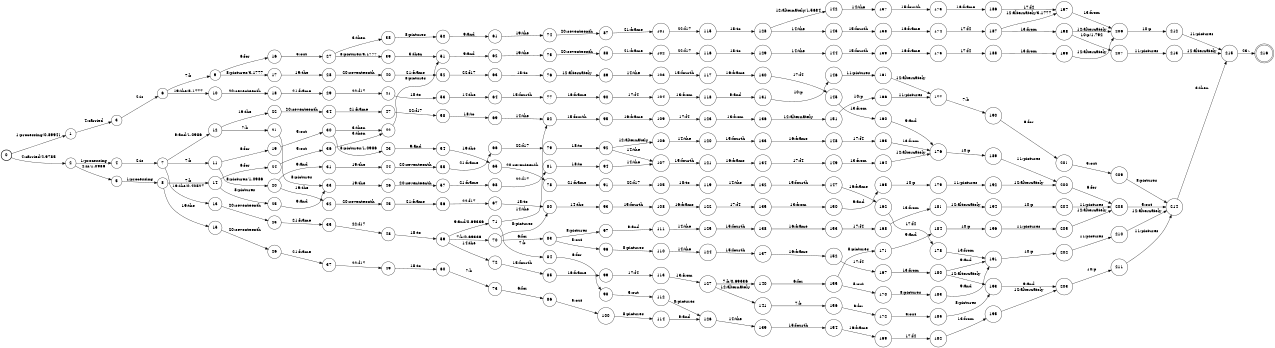 digraph FST {
rankdir = LR;
size = "8.5,11";
label = "";
center = 1;
orientation = Portrait;
ranksep = "0.4";
nodesep = "0.25";
0 [label = "0", shape = circle, style = bold, fontsize = 14]
	0 -> 1 [label = "1:processing/0.89941", fontsize = 14];
	0 -> 2 [label = "4:carried/2.9785", fontsize = 14];
1 [label = "1", shape = circle, style = solid, fontsize = 14]
	1 -> 3 [label = "4:carried", fontsize = 14];
2 [label = "2", shape = circle, style = solid, fontsize = 14]
	2 -> 4 [label = "1:processing", fontsize = 14];
	2 -> 5 [label = "2:is/1.0986", fontsize = 14];
3 [label = "3", shape = circle, style = solid, fontsize = 14]
	3 -> 6 [label = "2:is", fontsize = 14];
4 [label = "4", shape = circle, style = solid, fontsize = 14]
	4 -> 7 [label = "2:is", fontsize = 14];
5 [label = "5", shape = circle, style = solid, fontsize = 14]
	5 -> 8 [label = "1:processing", fontsize = 14];
6 [label = "6", shape = circle, style = solid, fontsize = 14]
	6 -> 9 [label = "7:b", fontsize = 14];
	6 -> 10 [label = "19:the/3.1777", fontsize = 14];
7 [label = "7", shape = circle, style = solid, fontsize = 14]
	7 -> 11 [label = "7:b", fontsize = 14];
	7 -> 12 [label = "9:and/1.0986", fontsize = 14];
	7 -> 13 [label = "19:the/0.40527", fontsize = 14];
8 [label = "8", shape = circle, style = solid, fontsize = 14]
	8 -> 14 [label = "7:b", fontsize = 14];
	8 -> 15 [label = "19:the", fontsize = 14];
9 [label = "9", shape = circle, style = solid, fontsize = 14]
	9 -> 16 [label = "6:for", fontsize = 14];
	9 -> 17 [label = "8:pictures/3.1777", fontsize = 14];
10 [label = "10", shape = circle, style = solid, fontsize = 14]
	10 -> 18 [label = "20:seventeenth", fontsize = 14];
11 [label = "11", shape = circle, style = solid, fontsize = 14]
	11 -> 19 [label = "6:for", fontsize = 14];
	11 -> 20 [label = "8:pictures/1.0986", fontsize = 14];
12 [label = "12", shape = circle, style = solid, fontsize = 14]
	12 -> 21 [label = "7:b", fontsize = 14];
	12 -> 22 [label = "19:the", fontsize = 14];
13 [label = "13", shape = circle, style = solid, fontsize = 14]
	13 -> 23 [label = "20:seventeenth", fontsize = 14];
14 [label = "14", shape = circle, style = solid, fontsize = 14]
	14 -> 24 [label = "6:for", fontsize = 14];
	14 -> 25 [label = "8:pictures", fontsize = 14];
15 [label = "15", shape = circle, style = solid, fontsize = 14]
	15 -> 26 [label = "20:seventeenth", fontsize = 14];
16 [label = "16", shape = circle, style = solid, fontsize = 14]
	16 -> 27 [label = "5:out", fontsize = 14];
17 [label = "17", shape = circle, style = solid, fontsize = 14]
	17 -> 28 [label = "19:the", fontsize = 14];
18 [label = "18", shape = circle, style = solid, fontsize = 14]
	18 -> 29 [label = "21:frame", fontsize = 14];
19 [label = "19", shape = circle, style = solid, fontsize = 14]
	19 -> 30 [label = "5:out", fontsize = 14];
20 [label = "20", shape = circle, style = solid, fontsize = 14]
	20 -> 31 [label = "9:and", fontsize = 14];
	20 -> 32 [label = "19:the", fontsize = 14];
21 [label = "21", shape = circle, style = solid, fontsize = 14]
	21 -> 33 [label = "8:pictures", fontsize = 14];
22 [label = "22", shape = circle, style = solid, fontsize = 14]
	22 -> 34 [label = "20:seventeenth", fontsize = 14];
23 [label = "23", shape = circle, style = solid, fontsize = 14]
	23 -> 35 [label = "21:frame", fontsize = 14];
24 [label = "24", shape = circle, style = solid, fontsize = 14]
	24 -> 36 [label = "5:out", fontsize = 14];
25 [label = "25", shape = circle, style = solid, fontsize = 14]
	25 -> 33 [label = "9:and", fontsize = 14];
26 [label = "26", shape = circle, style = solid, fontsize = 14]
	26 -> 37 [label = "21:frame", fontsize = 14];
27 [label = "27", shape = circle, style = solid, fontsize = 14]
	27 -> 38 [label = "3:then", fontsize = 14];
	27 -> 39 [label = "8:pictures/3.1777", fontsize = 14];
28 [label = "28", shape = circle, style = solid, fontsize = 14]
	28 -> 40 [label = "20:seventeenth", fontsize = 14];
29 [label = "29", shape = circle, style = solid, fontsize = 14]
	29 -> 41 [label = "22:f17", fontsize = 14];
30 [label = "30", shape = circle, style = solid, fontsize = 14]
	30 -> 42 [label = "3:then", fontsize = 14];
	30 -> 43 [label = "8:pictures/1.0986", fontsize = 14];
31 [label = "31", shape = circle, style = solid, fontsize = 14]
	31 -> 44 [label = "19:the", fontsize = 14];
32 [label = "32", shape = circle, style = solid, fontsize = 14]
	32 -> 45 [label = "20:seventeenth", fontsize = 14];
33 [label = "33", shape = circle, style = solid, fontsize = 14]
	33 -> 46 [label = "19:the", fontsize = 14];
34 [label = "34", shape = circle, style = solid, fontsize = 14]
	34 -> 47 [label = "21:frame", fontsize = 14];
35 [label = "35", shape = circle, style = solid, fontsize = 14]
	35 -> 48 [label = "22:f17", fontsize = 14];
36 [label = "36", shape = circle, style = solid, fontsize = 14]
	36 -> 42 [label = "3:then", fontsize = 14];
37 [label = "37", shape = circle, style = solid, fontsize = 14]
	37 -> 49 [label = "22:f17", fontsize = 14];
38 [label = "38", shape = circle, style = solid, fontsize = 14]
	38 -> 50 [label = "8:pictures", fontsize = 14];
39 [label = "39", shape = circle, style = solid, fontsize = 14]
	39 -> 51 [label = "3:then", fontsize = 14];
40 [label = "40", shape = circle, style = solid, fontsize = 14]
	40 -> 52 [label = "21:frame", fontsize = 14];
41 [label = "41", shape = circle, style = solid, fontsize = 14]
	41 -> 53 [label = "18:to", fontsize = 14];
42 [label = "42", shape = circle, style = solid, fontsize = 14]
	42 -> 51 [label = "8:pictures", fontsize = 14];
43 [label = "43", shape = circle, style = solid, fontsize = 14]
	43 -> 54 [label = "9:and", fontsize = 14];
44 [label = "44", shape = circle, style = solid, fontsize = 14]
	44 -> 55 [label = "20:seventeenth", fontsize = 14];
45 [label = "45", shape = circle, style = solid, fontsize = 14]
	45 -> 56 [label = "21:frame", fontsize = 14];
46 [label = "46", shape = circle, style = solid, fontsize = 14]
	46 -> 57 [label = "20:seventeenth", fontsize = 14];
47 [label = "47", shape = circle, style = solid, fontsize = 14]
	47 -> 58 [label = "22:f17", fontsize = 14];
48 [label = "48", shape = circle, style = solid, fontsize = 14]
	48 -> 59 [label = "18:to", fontsize = 14];
49 [label = "49", shape = circle, style = solid, fontsize = 14]
	49 -> 60 [label = "18:to", fontsize = 14];
50 [label = "50", shape = circle, style = solid, fontsize = 14]
	50 -> 61 [label = "9:and", fontsize = 14];
51 [label = "51", shape = circle, style = solid, fontsize = 14]
	51 -> 62 [label = "9:and", fontsize = 14];
52 [label = "52", shape = circle, style = solid, fontsize = 14]
	52 -> 63 [label = "22:f17", fontsize = 14];
53 [label = "53", shape = circle, style = solid, fontsize = 14]
	53 -> 64 [label = "14:the", fontsize = 14];
54 [label = "54", shape = circle, style = solid, fontsize = 14]
	54 -> 65 [label = "19:the", fontsize = 14];
55 [label = "55", shape = circle, style = solid, fontsize = 14]
	55 -> 66 [label = "21:frame", fontsize = 14];
56 [label = "56", shape = circle, style = solid, fontsize = 14]
	56 -> 67 [label = "22:f17", fontsize = 14];
57 [label = "57", shape = circle, style = solid, fontsize = 14]
	57 -> 68 [label = "21:frame", fontsize = 14];
58 [label = "58", shape = circle, style = solid, fontsize = 14]
	58 -> 69 [label = "18:to", fontsize = 14];
59 [label = "59", shape = circle, style = solid, fontsize = 14]
	59 -> 70 [label = "7:b/0.69336", fontsize = 14];
	59 -> 71 [label = "9:and/0.69336", fontsize = 14];
	59 -> 72 [label = "14:the", fontsize = 14];
60 [label = "60", shape = circle, style = solid, fontsize = 14]
	60 -> 73 [label = "7:b", fontsize = 14];
61 [label = "61", shape = circle, style = solid, fontsize = 14]
	61 -> 74 [label = "19:the", fontsize = 14];
62 [label = "62", shape = circle, style = solid, fontsize = 14]
	62 -> 75 [label = "19:the", fontsize = 14];
63 [label = "63", shape = circle, style = solid, fontsize = 14]
	63 -> 76 [label = "18:to", fontsize = 14];
64 [label = "64", shape = circle, style = solid, fontsize = 14]
	64 -> 77 [label = "15:fourth", fontsize = 14];
65 [label = "65", shape = circle, style = solid, fontsize = 14]
	65 -> 78 [label = "20:seventeenth", fontsize = 14];
66 [label = "66", shape = circle, style = solid, fontsize = 14]
	66 -> 79 [label = "22:f17", fontsize = 14];
67 [label = "67", shape = circle, style = solid, fontsize = 14]
	67 -> 80 [label = "18:to", fontsize = 14];
68 [label = "68", shape = circle, style = solid, fontsize = 14]
	68 -> 81 [label = "22:f17", fontsize = 14];
69 [label = "69", shape = circle, style = solid, fontsize = 14]
	69 -> 82 [label = "14:the", fontsize = 14];
70 [label = "70", shape = circle, style = solid, fontsize = 14]
	70 -> 83 [label = "6:for", fontsize = 14];
	70 -> 80 [label = "8:pictures", fontsize = 14];
71 [label = "71", shape = circle, style = solid, fontsize = 14]
	71 -> 84 [label = "7:b", fontsize = 14];
	71 -> 82 [label = "14:the", fontsize = 14];
72 [label = "72", shape = circle, style = solid, fontsize = 14]
	72 -> 85 [label = "15:fourth", fontsize = 14];
73 [label = "73", shape = circle, style = solid, fontsize = 14]
	73 -> 86 [label = "6:for", fontsize = 14];
74 [label = "74", shape = circle, style = solid, fontsize = 14]
	74 -> 87 [label = "20:seventeenth", fontsize = 14];
75 [label = "75", shape = circle, style = solid, fontsize = 14]
	75 -> 88 [label = "20:seventeenth", fontsize = 14];
76 [label = "76", shape = circle, style = solid, fontsize = 14]
	76 -> 89 [label = "12:alternately", fontsize = 14];
77 [label = "77", shape = circle, style = solid, fontsize = 14]
	77 -> 90 [label = "16:frame", fontsize = 14];
78 [label = "78", shape = circle, style = solid, fontsize = 14]
	78 -> 91 [label = "21:frame", fontsize = 14];
79 [label = "79", shape = circle, style = solid, fontsize = 14]
	79 -> 92 [label = "18:to", fontsize = 14];
80 [label = "80", shape = circle, style = solid, fontsize = 14]
	80 -> 93 [label = "14:the", fontsize = 14];
81 [label = "81", shape = circle, style = solid, fontsize = 14]
	81 -> 94 [label = "18:to", fontsize = 14];
82 [label = "82", shape = circle, style = solid, fontsize = 14]
	82 -> 95 [label = "15:fourth", fontsize = 14];
83 [label = "83", shape = circle, style = solid, fontsize = 14]
	83 -> 96 [label = "5:out", fontsize = 14];
	83 -> 97 [label = "8:pictures", fontsize = 14];
84 [label = "84", shape = circle, style = solid, fontsize = 14]
	84 -> 98 [label = "6:for", fontsize = 14];
85 [label = "85", shape = circle, style = solid, fontsize = 14]
	85 -> 99 [label = "16:frame", fontsize = 14];
86 [label = "86", shape = circle, style = solid, fontsize = 14]
	86 -> 100 [label = "5:out", fontsize = 14];
87 [label = "87", shape = circle, style = solid, fontsize = 14]
	87 -> 101 [label = "21:frame", fontsize = 14];
88 [label = "88", shape = circle, style = solid, fontsize = 14]
	88 -> 102 [label = "21:frame", fontsize = 14];
89 [label = "89", shape = circle, style = solid, fontsize = 14]
	89 -> 103 [label = "14:the", fontsize = 14];
90 [label = "90", shape = circle, style = solid, fontsize = 14]
	90 -> 104 [label = "17:f4", fontsize = 14];
91 [label = "91", shape = circle, style = solid, fontsize = 14]
	91 -> 105 [label = "22:f17", fontsize = 14];
92 [label = "92", shape = circle, style = solid, fontsize = 14]
	92 -> 106 [label = "12:alternately", fontsize = 14];
	92 -> 107 [label = "14:the", fontsize = 14];
93 [label = "93", shape = circle, style = solid, fontsize = 14]
	93 -> 108 [label = "15:fourth", fontsize = 14];
94 [label = "94", shape = circle, style = solid, fontsize = 14]
	94 -> 107 [label = "14:the", fontsize = 14];
95 [label = "95", shape = circle, style = solid, fontsize = 14]
	95 -> 109 [label = "16:frame", fontsize = 14];
96 [label = "96", shape = circle, style = solid, fontsize = 14]
	96 -> 110 [label = "8:pictures", fontsize = 14];
97 [label = "97", shape = circle, style = solid, fontsize = 14]
	97 -> 111 [label = "9:and", fontsize = 14];
98 [label = "98", shape = circle, style = solid, fontsize = 14]
	98 -> 112 [label = "5:out", fontsize = 14];
99 [label = "99", shape = circle, style = solid, fontsize = 14]
	99 -> 113 [label = "17:f4", fontsize = 14];
100 [label = "100", shape = circle, style = solid, fontsize = 14]
	100 -> 114 [label = "8:pictures", fontsize = 14];
101 [label = "101", shape = circle, style = solid, fontsize = 14]
	101 -> 115 [label = "22:f17", fontsize = 14];
102 [label = "102", shape = circle, style = solid, fontsize = 14]
	102 -> 116 [label = "22:f17", fontsize = 14];
103 [label = "103", shape = circle, style = solid, fontsize = 14]
	103 -> 117 [label = "15:fourth", fontsize = 14];
104 [label = "104", shape = circle, style = solid, fontsize = 14]
	104 -> 118 [label = "13:from", fontsize = 14];
105 [label = "105", shape = circle, style = solid, fontsize = 14]
	105 -> 119 [label = "18:to", fontsize = 14];
106 [label = "106", shape = circle, style = solid, fontsize = 14]
	106 -> 120 [label = "14:the", fontsize = 14];
107 [label = "107", shape = circle, style = solid, fontsize = 14]
	107 -> 121 [label = "15:fourth", fontsize = 14];
108 [label = "108", shape = circle, style = solid, fontsize = 14]
	108 -> 122 [label = "16:frame", fontsize = 14];
109 [label = "109", shape = circle, style = solid, fontsize = 14]
	109 -> 123 [label = "17:f4", fontsize = 14];
110 [label = "110", shape = circle, style = solid, fontsize = 14]
	110 -> 124 [label = "14:the", fontsize = 14];
111 [label = "111", shape = circle, style = solid, fontsize = 14]
	111 -> 125 [label = "14:the", fontsize = 14];
112 [label = "112", shape = circle, style = solid, fontsize = 14]
	112 -> 126 [label = "8:pictures", fontsize = 14];
113 [label = "113", shape = circle, style = solid, fontsize = 14]
	113 -> 127 [label = "13:from", fontsize = 14];
114 [label = "114", shape = circle, style = solid, fontsize = 14]
	114 -> 126 [label = "9:and", fontsize = 14];
115 [label = "115", shape = circle, style = solid, fontsize = 14]
	115 -> 128 [label = "18:to", fontsize = 14];
116 [label = "116", shape = circle, style = solid, fontsize = 14]
	116 -> 129 [label = "18:to", fontsize = 14];
117 [label = "117", shape = circle, style = solid, fontsize = 14]
	117 -> 130 [label = "16:frame", fontsize = 14];
118 [label = "118", shape = circle, style = solid, fontsize = 14]
	118 -> 131 [label = "9:and", fontsize = 14];
119 [label = "119", shape = circle, style = solid, fontsize = 14]
	119 -> 132 [label = "14:the", fontsize = 14];
120 [label = "120", shape = circle, style = solid, fontsize = 14]
	120 -> 133 [label = "15:fourth", fontsize = 14];
121 [label = "121", shape = circle, style = solid, fontsize = 14]
	121 -> 134 [label = "16:frame", fontsize = 14];
122 [label = "122", shape = circle, style = solid, fontsize = 14]
	122 -> 135 [label = "17:f4", fontsize = 14];
123 [label = "123", shape = circle, style = solid, fontsize = 14]
	123 -> 136 [label = "13:from", fontsize = 14];
124 [label = "124", shape = circle, style = solid, fontsize = 14]
	124 -> 137 [label = "15:fourth", fontsize = 14];
125 [label = "125", shape = circle, style = solid, fontsize = 14]
	125 -> 138 [label = "15:fourth", fontsize = 14];
126 [label = "126", shape = circle, style = solid, fontsize = 14]
	126 -> 139 [label = "14:the", fontsize = 14];
127 [label = "127", shape = circle, style = solid, fontsize = 14]
	127 -> 140 [label = "7:b/0.69336", fontsize = 14];
	127 -> 141 [label = "12:alternately", fontsize = 14];
128 [label = "128", shape = circle, style = solid, fontsize = 14]
	128 -> 142 [label = "12:alternately/1.5684", fontsize = 14];
	128 -> 143 [label = "14:the", fontsize = 14];
129 [label = "129", shape = circle, style = solid, fontsize = 14]
	129 -> 144 [label = "14:the", fontsize = 14];
130 [label = "130", shape = circle, style = solid, fontsize = 14]
	130 -> 145 [label = "17:f4", fontsize = 14];
131 [label = "131", shape = circle, style = solid, fontsize = 14]
	131 -> 146 [label = "10:p", fontsize = 14];
132 [label = "132", shape = circle, style = solid, fontsize = 14]
	132 -> 147 [label = "15:fourth", fontsize = 14];
133 [label = "133", shape = circle, style = solid, fontsize = 14]
	133 -> 148 [label = "16:frame", fontsize = 14];
134 [label = "134", shape = circle, style = solid, fontsize = 14]
	134 -> 149 [label = "17:f4", fontsize = 14];
135 [label = "135", shape = circle, style = solid, fontsize = 14]
	135 -> 150 [label = "13:from", fontsize = 14];
136 [label = "136", shape = circle, style = solid, fontsize = 14]
	136 -> 151 [label = "12:alternately", fontsize = 14];
137 [label = "137", shape = circle, style = solid, fontsize = 14]
	137 -> 152 [label = "16:frame", fontsize = 14];
138 [label = "138", shape = circle, style = solid, fontsize = 14]
	138 -> 153 [label = "16:frame", fontsize = 14];
139 [label = "139", shape = circle, style = solid, fontsize = 14]
	139 -> 154 [label = "15:fourth", fontsize = 14];
140 [label = "140", shape = circle, style = solid, fontsize = 14]
	140 -> 155 [label = "6:for", fontsize = 14];
141 [label = "141", shape = circle, style = solid, fontsize = 14]
	141 -> 156 [label = "7:b", fontsize = 14];
142 [label = "142", shape = circle, style = solid, fontsize = 14]
	142 -> 157 [label = "14:the", fontsize = 14];
143 [label = "143", shape = circle, style = solid, fontsize = 14]
	143 -> 158 [label = "15:fourth", fontsize = 14];
144 [label = "144", shape = circle, style = solid, fontsize = 14]
	144 -> 159 [label = "15:fourth", fontsize = 14];
145 [label = "145", shape = circle, style = solid, fontsize = 14]
	145 -> 160 [label = "13:from", fontsize = 14];
146 [label = "146", shape = circle, style = solid, fontsize = 14]
	146 -> 161 [label = "11:pictures", fontsize = 14];
147 [label = "147", shape = circle, style = solid, fontsize = 14]
	147 -> 162 [label = "16:frame", fontsize = 14];
148 [label = "148", shape = circle, style = solid, fontsize = 14]
	148 -> 163 [label = "17:f4", fontsize = 14];
149 [label = "149", shape = circle, style = solid, fontsize = 14]
	149 -> 164 [label = "13:from", fontsize = 14];
150 [label = "150", shape = circle, style = solid, fontsize = 14]
	150 -> 165 [label = "9:and", fontsize = 14];
151 [label = "151", shape = circle, style = solid, fontsize = 14]
	151 -> 166 [label = "10:p", fontsize = 14];
152 [label = "152", shape = circle, style = solid, fontsize = 14]
	152 -> 167 [label = "17:f4", fontsize = 14];
153 [label = "153", shape = circle, style = solid, fontsize = 14]
	153 -> 168 [label = "17:f4", fontsize = 14];
154 [label = "154", shape = circle, style = solid, fontsize = 14]
	154 -> 169 [label = "16:frame", fontsize = 14];
155 [label = "155", shape = circle, style = solid, fontsize = 14]
	155 -> 170 [label = "5:out", fontsize = 14];
	155 -> 171 [label = "8:pictures", fontsize = 14];
156 [label = "156", shape = circle, style = solid, fontsize = 14]
	156 -> 172 [label = "6:for", fontsize = 14];
157 [label = "157", shape = circle, style = solid, fontsize = 14]
	157 -> 173 [label = "15:fourth", fontsize = 14];
158 [label = "158", shape = circle, style = solid, fontsize = 14]
	158 -> 174 [label = "16:frame", fontsize = 14];
159 [label = "159", shape = circle, style = solid, fontsize = 14]
	159 -> 175 [label = "16:frame", fontsize = 14];
160 [label = "160", shape = circle, style = solid, fontsize = 14]
	160 -> 176 [label = "9:and", fontsize = 14];
161 [label = "161", shape = circle, style = solid, fontsize = 14]
	161 -> 177 [label = "12:alternately", fontsize = 14];
162 [label = "162", shape = circle, style = solid, fontsize = 14]
	162 -> 178 [label = "17:f4", fontsize = 14];
163 [label = "163", shape = circle, style = solid, fontsize = 14]
	163 -> 176 [label = "13:from", fontsize = 14];
164 [label = "164", shape = circle, style = solid, fontsize = 14]
	164 -> 176 [label = "12:alternately", fontsize = 14];
165 [label = "165", shape = circle, style = solid, fontsize = 14]
	165 -> 179 [label = "10:p", fontsize = 14];
166 [label = "166", shape = circle, style = solid, fontsize = 14]
	166 -> 177 [label = "11:pictures", fontsize = 14];
167 [label = "167", shape = circle, style = solid, fontsize = 14]
	167 -> 180 [label = "13:from", fontsize = 14];
168 [label = "168", shape = circle, style = solid, fontsize = 14]
	168 -> 181 [label = "13:from", fontsize = 14];
169 [label = "169", shape = circle, style = solid, fontsize = 14]
	169 -> 182 [label = "17:f4", fontsize = 14];
170 [label = "170", shape = circle, style = solid, fontsize = 14]
	170 -> 183 [label = "8:pictures", fontsize = 14];
171 [label = "171", shape = circle, style = solid, fontsize = 14]
	171 -> 184 [label = "9:and", fontsize = 14];
172 [label = "172", shape = circle, style = solid, fontsize = 14]
	172 -> 185 [label = "5:out", fontsize = 14];
173 [label = "173", shape = circle, style = solid, fontsize = 14]
	173 -> 186 [label = "16:frame", fontsize = 14];
174 [label = "174", shape = circle, style = solid, fontsize = 14]
	174 -> 187 [label = "17:f4", fontsize = 14];
175 [label = "175", shape = circle, style = solid, fontsize = 14]
	175 -> 188 [label = "17:f4", fontsize = 14];
176 [label = "176", shape = circle, style = solid, fontsize = 14]
	176 -> 189 [label = "10:p", fontsize = 14];
177 [label = "177", shape = circle, style = solid, fontsize = 14]
	177 -> 190 [label = "7:b", fontsize = 14];
178 [label = "178", shape = circle, style = solid, fontsize = 14]
	178 -> 191 [label = "13:from", fontsize = 14];
179 [label = "179", shape = circle, style = solid, fontsize = 14]
	179 -> 192 [label = "11:pictures", fontsize = 14];
180 [label = "180", shape = circle, style = solid, fontsize = 14]
	180 -> 191 [label = "9:and", fontsize = 14];
	180 -> 193 [label = "12:alternately", fontsize = 14];
181 [label = "181", shape = circle, style = solid, fontsize = 14]
	181 -> 194 [label = "12:alternately", fontsize = 14];
182 [label = "182", shape = circle, style = solid, fontsize = 14]
	182 -> 195 [label = "13:from", fontsize = 14];
183 [label = "183", shape = circle, style = solid, fontsize = 14]
	183 -> 191 [label = "9:and", fontsize = 14];
184 [label = "184", shape = circle, style = solid, fontsize = 14]
	184 -> 196 [label = "10:p", fontsize = 14];
185 [label = "185", shape = circle, style = solid, fontsize = 14]
	185 -> 193 [label = "8:pictures", fontsize = 14];
186 [label = "186", shape = circle, style = solid, fontsize = 14]
	186 -> 197 [label = "17:f4", fontsize = 14];
187 [label = "187", shape = circle, style = solid, fontsize = 14]
	187 -> 197 [label = "12:alternately/3.1777", fontsize = 14];
	187 -> 198 [label = "13:from", fontsize = 14];
188 [label = "188", shape = circle, style = solid, fontsize = 14]
	188 -> 199 [label = "13:from", fontsize = 14];
189 [label = "189", shape = circle, style = solid, fontsize = 14]
	189 -> 200 [label = "11:pictures", fontsize = 14];
190 [label = "190", shape = circle, style = solid, fontsize = 14]
	190 -> 201 [label = "6:for", fontsize = 14];
191 [label = "191", shape = circle, style = solid, fontsize = 14]
	191 -> 202 [label = "10:p", fontsize = 14];
192 [label = "192", shape = circle, style = solid, fontsize = 14]
	192 -> 200 [label = "12:alternately", fontsize = 14];
193 [label = "193", shape = circle, style = solid, fontsize = 14]
	193 -> 203 [label = "9:and", fontsize = 14];
194 [label = "194", shape = circle, style = solid, fontsize = 14]
	194 -> 204 [label = "10:p", fontsize = 14];
195 [label = "195", shape = circle, style = solid, fontsize = 14]
	195 -> 203 [label = "12:alternately", fontsize = 14];
196 [label = "196", shape = circle, style = solid, fontsize = 14]
	196 -> 205 [label = "11:pictures", fontsize = 14];
197 [label = "197", shape = circle, style = solid, fontsize = 14]
	197 -> 206 [label = "13:from", fontsize = 14];
198 [label = "198", shape = circle, style = solid, fontsize = 14]
	198 -> 207 [label = "10:p/1.792", fontsize = 14];
	198 -> 206 [label = "12:alternately", fontsize = 14];
199 [label = "199", shape = circle, style = solid, fontsize = 14]
	199 -> 206 [label = "12:alternately", fontsize = 14];
200 [label = "200", shape = circle, style = solid, fontsize = 14]
	200 -> 208 [label = "6:for", fontsize = 14];
201 [label = "201", shape = circle, style = solid, fontsize = 14]
	201 -> 209 [label = "5:out", fontsize = 14];
202 [label = "202", shape = circle, style = solid, fontsize = 14]
	202 -> 210 [label = "11:pictures", fontsize = 14];
203 [label = "203", shape = circle, style = solid, fontsize = 14]
	203 -> 211 [label = "10:p", fontsize = 14];
204 [label = "204", shape = circle, style = solid, fontsize = 14]
	204 -> 208 [label = "11:pictures", fontsize = 14];
205 [label = "205", shape = circle, style = solid, fontsize = 14]
	205 -> 208 [label = "12:alternately", fontsize = 14];
206 [label = "206", shape = circle, style = solid, fontsize = 14]
	206 -> 212 [label = "10:p", fontsize = 14];
207 [label = "207", shape = circle, style = solid, fontsize = 14]
	207 -> 213 [label = "11:pictures", fontsize = 14];
208 [label = "208", shape = circle, style = solid, fontsize = 14]
	208 -> 214 [label = "5:out", fontsize = 14];
209 [label = "209", shape = circle, style = solid, fontsize = 14]
	209 -> 214 [label = "8:pictures", fontsize = 14];
210 [label = "210", shape = circle, style = solid, fontsize = 14]
	210 -> 214 [label = "12:alternately", fontsize = 14];
211 [label = "211", shape = circle, style = solid, fontsize = 14]
	211 -> 214 [label = "11:pictures", fontsize = 14];
212 [label = "212", shape = circle, style = solid, fontsize = 14]
	212 -> 215 [label = "11:pictures", fontsize = 14];
213 [label = "213", shape = circle, style = solid, fontsize = 14]
	213 -> 215 [label = "12:alternately", fontsize = 14];
214 [label = "214", shape = circle, style = solid, fontsize = 14]
	214 -> 215 [label = "3:then", fontsize = 14];
215 [label = "215", shape = circle, style = solid, fontsize = 14]
	215 -> 216 [label = "23:.", fontsize = 14];
216 [label = "216", shape = doublecircle, style = solid, fontsize = 14]
}
